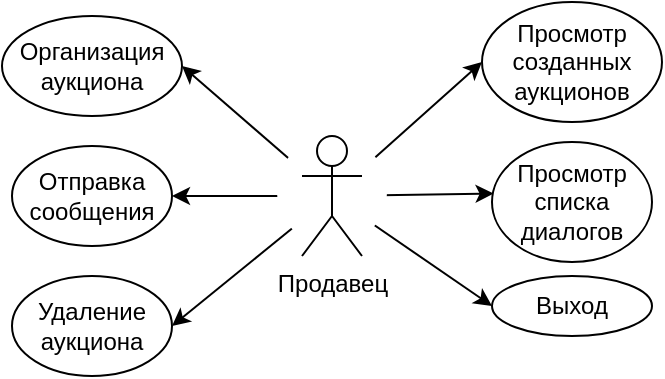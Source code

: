 <mxfile version="10.7.5" type="github"><diagram id="uLytcqmu1-12chQrHSd6" name="Page-1"><mxGraphModel dx="758" dy="541" grid="1" gridSize="10" guides="1" tooltips="1" connect="1" arrows="1" fold="1" page="1" pageScale="1" pageWidth="827" pageHeight="1169" math="0" shadow="0"><root><mxCell id="0"/><mxCell id="1" parent="0"/><mxCell id="jAC45ou-lFFczCN8CK6p-2" value="" style="endArrow=classic;html=1;entryX=0;entryY=0.5;entryDx=0;entryDy=0;exitX=0.5;exitY=0.5;exitDx=0;exitDy=0;exitPerimeter=0;" edge="1" parent="1" source="_J4YiVTfT6ASyZe9uQ1L-36" target="jAC45ou-lFFczCN8CK6p-1"><mxGeometry width="50" height="50" relative="1" as="geometry"><mxPoint x="345" y="265" as="sourcePoint"/><mxPoint x="426" y="264" as="targetPoint"/></mxGeometry></mxCell><mxCell id="_J4YiVTfT6ASyZe9uQ1L-38" value="" style="endArrow=classic;html=1;entryX=1;entryY=0.5;entryDx=0;entryDy=0;exitX=0.5;exitY=0.5;exitDx=0;exitDy=0;exitPerimeter=0;" parent="1" source="_J4YiVTfT6ASyZe9uQ1L-36" target="_J4YiVTfT6ASyZe9uQ1L-37" edge="1"><mxGeometry width="50" height="50" relative="1" as="geometry"><mxPoint x="350.143" y="380" as="sourcePoint"/><mxPoint x="270.143" y="380" as="targetPoint"/></mxGeometry></mxCell><mxCell id="_J4YiVTfT6ASyZe9uQ1L-21" value="" style="endArrow=classic;html=1;entryX=1;entryY=0.5;entryDx=0;entryDy=0;exitX=0.5;exitY=0.5;exitDx=0;exitDy=0;exitPerimeter=0;" parent="1" source="_J4YiVTfT6ASyZe9uQ1L-36" target="_J4YiVTfT6ASyZe9uQ1L-32" edge="1"><mxGeometry width="50" height="50" relative="1" as="geometry"><mxPoint x="290" y="390" as="sourcePoint"/><mxPoint x="340" y="340" as="targetPoint"/></mxGeometry></mxCell><mxCell id="_J4YiVTfT6ASyZe9uQ1L-25" value="" style="endArrow=classic;html=1;entryX=0;entryY=0.5;entryDx=0;entryDy=0;exitX=0.5;exitY=0.5;exitDx=0;exitDy=0;exitPerimeter=0;" parent="1" source="_J4YiVTfT6ASyZe9uQ1L-36" target="_J4YiVTfT6ASyZe9uQ1L-30" edge="1"><mxGeometry width="50" height="50" relative="1" as="geometry"><mxPoint x="340" y="450" as="sourcePoint"/><mxPoint x="390" y="400" as="targetPoint"/></mxGeometry></mxCell><mxCell id="_J4YiVTfT6ASyZe9uQ1L-26" value="" style="endArrow=classic;html=1;entryX=0.01;entryY=0.429;entryDx=0;entryDy=0;entryPerimeter=0;exitX=0.5;exitY=0.5;exitDx=0;exitDy=0;exitPerimeter=0;" parent="1" source="_J4YiVTfT6ASyZe9uQ1L-36" target="_J4YiVTfT6ASyZe9uQ1L-31" edge="1"><mxGeometry width="50" height="50" relative="1" as="geometry"><mxPoint x="330" y="430" as="sourcePoint"/><mxPoint x="380" y="380" as="targetPoint"/></mxGeometry></mxCell><mxCell id="_J4YiVTfT6ASyZe9uQ1L-27" value="" style="endArrow=classic;html=1;entryX=1;entryY=0.5;entryDx=0;entryDy=0;exitX=0.5;exitY=0.5;exitDx=0;exitDy=0;exitPerimeter=0;" parent="1" source="_J4YiVTfT6ASyZe9uQ1L-36" target="_J4YiVTfT6ASyZe9uQ1L-35" edge="1"><mxGeometry width="50" height="50" relative="1" as="geometry"><mxPoint x="440" y="430" as="sourcePoint"/><mxPoint x="490" y="380" as="targetPoint"/></mxGeometry></mxCell><mxCell id="_J4YiVTfT6ASyZe9uQ1L-28" value="" style="ellipse;whiteSpace=wrap;html=1;aspect=fixed;strokeColor=none;" parent="1" vertex="1"><mxGeometry x="307.5" y="225" width="55" height="55" as="geometry"/></mxCell><mxCell id="_J4YiVTfT6ASyZe9uQ1L-30" value="Просмотр созданных аукционов&lt;br&gt;" style="ellipse;whiteSpace=wrap;html=1;" parent="1" vertex="1"><mxGeometry x="410" y="158" width="90" height="60" as="geometry"/></mxCell><mxCell id="_J4YiVTfT6ASyZe9uQ1L-31" value="Просмотр списка диалогов" style="ellipse;whiteSpace=wrap;html=1;" parent="1" vertex="1"><mxGeometry x="415" y="228" width="80" height="60" as="geometry"/></mxCell><mxCell id="_J4YiVTfT6ASyZe9uQ1L-32" value="Организация аукциона" style="ellipse;whiteSpace=wrap;html=1;" parent="1" vertex="1"><mxGeometry x="170" y="165" width="90" height="50" as="geometry"/></mxCell><mxCell id="_J4YiVTfT6ASyZe9uQ1L-35" value="Отправка сообщения" style="ellipse;whiteSpace=wrap;html=1;" parent="1" vertex="1"><mxGeometry x="175" y="230" width="80" height="50" as="geometry"/></mxCell><mxCell id="_J4YiVTfT6ASyZe9uQ1L-36" value="Продавец" style="shape=umlActor;verticalLabelPosition=bottom;labelBackgroundColor=#ffffff;verticalAlign=top;html=1;outlineConnect=0;" parent="1" vertex="1"><mxGeometry x="320" y="225" width="30" height="60" as="geometry"/></mxCell><mxCell id="_J4YiVTfT6ASyZe9uQ1L-37" value="Удаление аукциона" style="ellipse;whiteSpace=wrap;html=1;" parent="1" vertex="1"><mxGeometry x="175" y="295" width="80" height="50" as="geometry"/></mxCell><mxCell id="jAC45ou-lFFczCN8CK6p-1" value="Выход" style="ellipse;whiteSpace=wrap;html=1;" vertex="1" parent="1"><mxGeometry x="415" y="295" width="80" height="30" as="geometry"/></mxCell></root></mxGraphModel></diagram></mxfile>